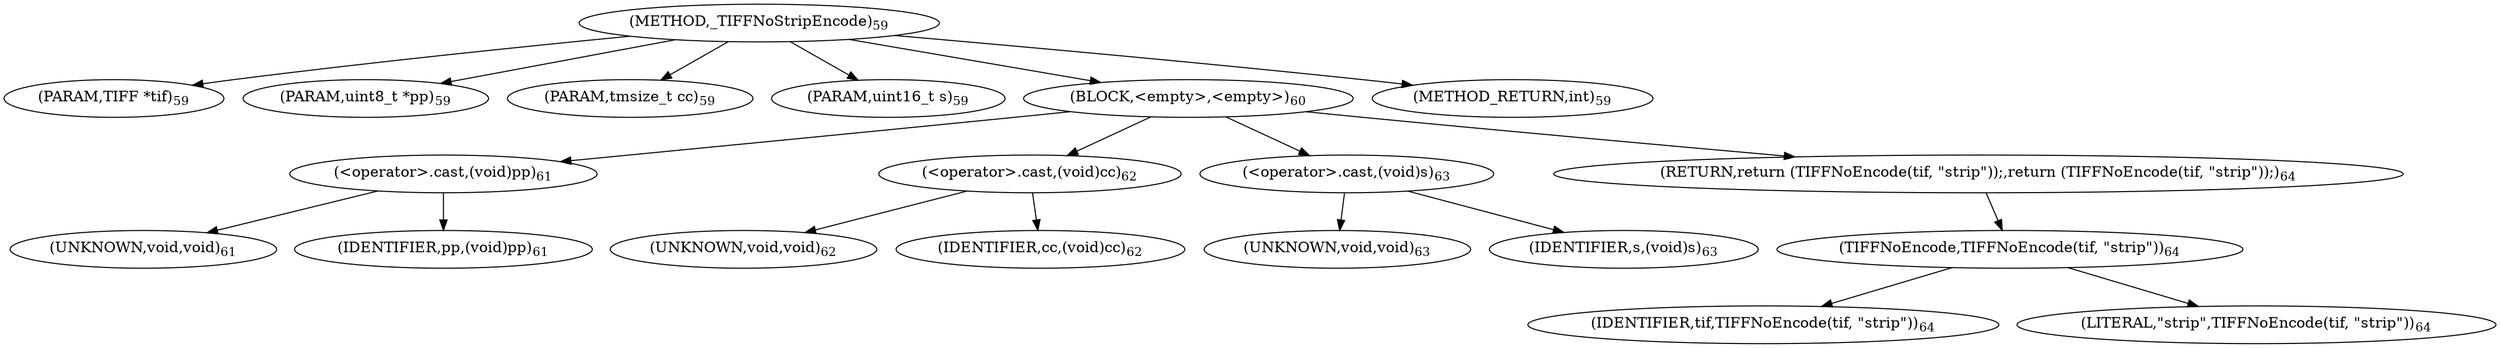 digraph "_TIFFNoStripEncode" {  
"1759" [label = <(METHOD,_TIFFNoStripEncode)<SUB>59</SUB>> ]
"1760" [label = <(PARAM,TIFF *tif)<SUB>59</SUB>> ]
"1761" [label = <(PARAM,uint8_t *pp)<SUB>59</SUB>> ]
"1762" [label = <(PARAM,tmsize_t cc)<SUB>59</SUB>> ]
"1763" [label = <(PARAM,uint16_t s)<SUB>59</SUB>> ]
"1764" [label = <(BLOCK,&lt;empty&gt;,&lt;empty&gt;)<SUB>60</SUB>> ]
"1765" [label = <(&lt;operator&gt;.cast,(void)pp)<SUB>61</SUB>> ]
"1766" [label = <(UNKNOWN,void,void)<SUB>61</SUB>> ]
"1767" [label = <(IDENTIFIER,pp,(void)pp)<SUB>61</SUB>> ]
"1768" [label = <(&lt;operator&gt;.cast,(void)cc)<SUB>62</SUB>> ]
"1769" [label = <(UNKNOWN,void,void)<SUB>62</SUB>> ]
"1770" [label = <(IDENTIFIER,cc,(void)cc)<SUB>62</SUB>> ]
"1771" [label = <(&lt;operator&gt;.cast,(void)s)<SUB>63</SUB>> ]
"1772" [label = <(UNKNOWN,void,void)<SUB>63</SUB>> ]
"1773" [label = <(IDENTIFIER,s,(void)s)<SUB>63</SUB>> ]
"1774" [label = <(RETURN,return (TIFFNoEncode(tif, &quot;strip&quot;));,return (TIFFNoEncode(tif, &quot;strip&quot;));)<SUB>64</SUB>> ]
"1775" [label = <(TIFFNoEncode,TIFFNoEncode(tif, &quot;strip&quot;))<SUB>64</SUB>> ]
"1776" [label = <(IDENTIFIER,tif,TIFFNoEncode(tif, &quot;strip&quot;))<SUB>64</SUB>> ]
"1777" [label = <(LITERAL,&quot;strip&quot;,TIFFNoEncode(tif, &quot;strip&quot;))<SUB>64</SUB>> ]
"1778" [label = <(METHOD_RETURN,int)<SUB>59</SUB>> ]
  "1759" -> "1760" 
  "1759" -> "1761" 
  "1759" -> "1762" 
  "1759" -> "1763" 
  "1759" -> "1764" 
  "1759" -> "1778" 
  "1764" -> "1765" 
  "1764" -> "1768" 
  "1764" -> "1771" 
  "1764" -> "1774" 
  "1765" -> "1766" 
  "1765" -> "1767" 
  "1768" -> "1769" 
  "1768" -> "1770" 
  "1771" -> "1772" 
  "1771" -> "1773" 
  "1774" -> "1775" 
  "1775" -> "1776" 
  "1775" -> "1777" 
}
